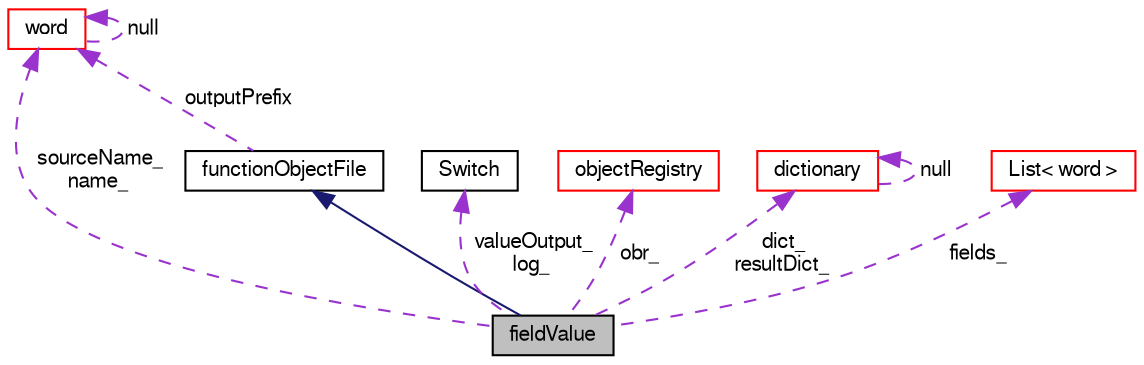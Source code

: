 digraph "fieldValue"
{
  bgcolor="transparent";
  edge [fontname="FreeSans",fontsize="10",labelfontname="FreeSans",labelfontsize="10"];
  node [fontname="FreeSans",fontsize="10",shape=record];
  Node4 [label="fieldValue",height=0.2,width=0.4,color="black", fillcolor="grey75", style="filled", fontcolor="black"];
  Node5 -> Node4 [dir="back",color="midnightblue",fontsize="10",style="solid",fontname="FreeSans"];
  Node5 [label="functionObjectFile",height=0.2,width=0.4,color="black",URL="$a26122.html",tooltip="Base class for output file data handling. "];
  Node6 -> Node5 [dir="back",color="darkorchid3",fontsize="10",style="dashed",label=" outputPrefix" ,fontname="FreeSans"];
  Node6 [label="word",height=0.2,width=0.4,color="red",URL="$a28258.html",tooltip="A class for handling words, derived from string. "];
  Node6 -> Node6 [dir="back",color="darkorchid3",fontsize="10",style="dashed",label=" null" ,fontname="FreeSans"];
  Node9 -> Node4 [dir="back",color="darkorchid3",fontsize="10",style="dashed",label=" valueOutput_\nlog_" ,fontname="FreeSans"];
  Node9 [label="Switch",height=0.2,width=0.4,color="black",URL="$a27626.html",tooltip="A simple wrapper around bool so that it can be read as a word: true/false, on/off, yes/no, y/n, t/f, or none. "];
  Node10 -> Node4 [dir="back",color="darkorchid3",fontsize="10",style="dashed",label=" obr_" ,fontname="FreeSans"];
  Node10 [label="objectRegistry",height=0.2,width=0.4,color="red",URL="$a26326.html",tooltip="Registry of regIOobjects. "];
  Node19 -> Node4 [dir="back",color="darkorchid3",fontsize="10",style="dashed",label=" dict_\nresultDict_" ,fontname="FreeSans"];
  Node19 [label="dictionary",height=0.2,width=0.4,color="red",URL="$a26014.html",tooltip="A list of keyword definitions, which are a keyword followed by any number of values (e..."];
  Node19 -> Node19 [dir="back",color="darkorchid3",fontsize="10",style="dashed",label=" null" ,fontname="FreeSans"];
  Node32 -> Node4 [dir="back",color="darkorchid3",fontsize="10",style="dashed",label=" fields_" ,fontname="FreeSans"];
  Node32 [label="List\< word \>",height=0.2,width=0.4,color="red",URL="$a25694.html"];
  Node6 -> Node4 [dir="back",color="darkorchid3",fontsize="10",style="dashed",label=" sourceName_\nname_" ,fontname="FreeSans"];
}

